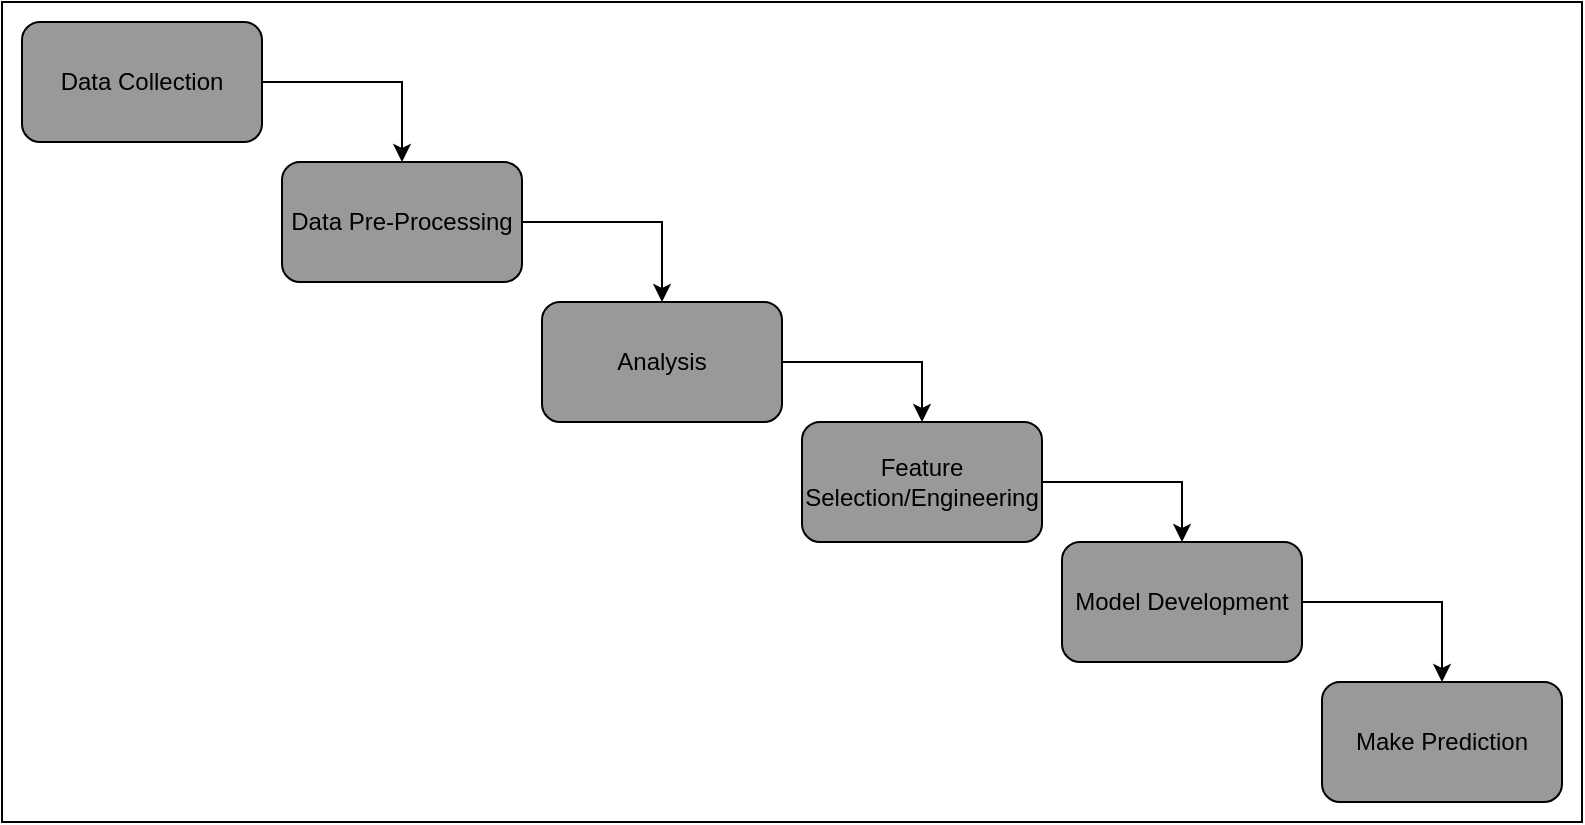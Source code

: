 <mxfile version="21.7.5" type="device">
  <diagram name="Page-1" id="8USbaFoeHHsygMKHQlAr">
    <mxGraphModel dx="1034" dy="557" grid="1" gridSize="10" guides="1" tooltips="1" connect="1" arrows="1" fold="1" page="1" pageScale="1" pageWidth="2336" pageHeight="1654" math="0" shadow="0">
      <root>
        <mxCell id="0" />
        <mxCell id="1" parent="0" />
        <mxCell id="nVkOi9EB_YDQsro8cLmF-12" value="" style="rounded=0;whiteSpace=wrap;html=1;fillColor=#FFFFFF;" vertex="1" parent="1">
          <mxGeometry x="70" y="30" width="790" height="410" as="geometry" />
        </mxCell>
        <mxCell id="nVkOi9EB_YDQsro8cLmF-1" value="Data Collection" style="rounded=1;whiteSpace=wrap;html=1;fillColor=#999999;" vertex="1" parent="1">
          <mxGeometry x="80" y="40" width="120" height="60" as="geometry" />
        </mxCell>
        <mxCell id="nVkOi9EB_YDQsro8cLmF-2" value="Data Pre-Processing" style="rounded=1;whiteSpace=wrap;html=1;fillColor=#999999;" vertex="1" parent="1">
          <mxGeometry x="210" y="110" width="120" height="60" as="geometry" />
        </mxCell>
        <mxCell id="nVkOi9EB_YDQsro8cLmF-3" value="Analysis" style="rounded=1;whiteSpace=wrap;html=1;fillColor=#999999;" vertex="1" parent="1">
          <mxGeometry x="340" y="180" width="120" height="60" as="geometry" />
        </mxCell>
        <mxCell id="nVkOi9EB_YDQsro8cLmF-4" value="Feature Selection/Engineering" style="rounded=1;whiteSpace=wrap;html=1;fillColor=#999999;" vertex="1" parent="1">
          <mxGeometry x="470" y="240" width="120" height="60" as="geometry" />
        </mxCell>
        <mxCell id="nVkOi9EB_YDQsro8cLmF-5" value="Model Development" style="rounded=1;whiteSpace=wrap;html=1;fillColor=#999999;" vertex="1" parent="1">
          <mxGeometry x="600" y="300" width="120" height="60" as="geometry" />
        </mxCell>
        <mxCell id="nVkOi9EB_YDQsro8cLmF-6" value="Make Prediction" style="rounded=1;whiteSpace=wrap;html=1;fillColor=#999999;" vertex="1" parent="1">
          <mxGeometry x="730" y="370" width="120" height="60" as="geometry" />
        </mxCell>
        <mxCell id="nVkOi9EB_YDQsro8cLmF-7" value="" style="endArrow=classic;html=1;rounded=0;exitX=1;exitY=0.5;exitDx=0;exitDy=0;entryX=0.5;entryY=0;entryDx=0;entryDy=0;strokeColor=#000000;" edge="1" parent="1" source="nVkOi9EB_YDQsro8cLmF-1" target="nVkOi9EB_YDQsro8cLmF-2">
          <mxGeometry width="50" height="50" relative="1" as="geometry">
            <mxPoint x="510" y="310" as="sourcePoint" />
            <mxPoint x="560" y="260" as="targetPoint" />
            <Array as="points">
              <mxPoint x="270" y="70" />
            </Array>
          </mxGeometry>
        </mxCell>
        <mxCell id="nVkOi9EB_YDQsro8cLmF-8" value="" style="endArrow=classic;html=1;rounded=0;exitX=1;exitY=0.5;exitDx=0;exitDy=0;entryX=0.5;entryY=0;entryDx=0;entryDy=0;strokeColor=#000000;" edge="1" parent="1" source="nVkOi9EB_YDQsro8cLmF-2" target="nVkOi9EB_YDQsro8cLmF-3">
          <mxGeometry width="50" height="50" relative="1" as="geometry">
            <mxPoint x="510" y="310" as="sourcePoint" />
            <mxPoint x="560" y="260" as="targetPoint" />
            <Array as="points">
              <mxPoint x="400" y="140" />
            </Array>
          </mxGeometry>
        </mxCell>
        <mxCell id="nVkOi9EB_YDQsro8cLmF-9" value="" style="endArrow=classic;html=1;rounded=0;exitX=1;exitY=0.5;exitDx=0;exitDy=0;entryX=0.5;entryY=0;entryDx=0;entryDy=0;strokeColor=#000000;" edge="1" parent="1" source="nVkOi9EB_YDQsro8cLmF-3" target="nVkOi9EB_YDQsro8cLmF-4">
          <mxGeometry width="50" height="50" relative="1" as="geometry">
            <mxPoint x="510" y="310" as="sourcePoint" />
            <mxPoint x="560" y="260" as="targetPoint" />
            <Array as="points">
              <mxPoint x="530" y="210" />
            </Array>
          </mxGeometry>
        </mxCell>
        <mxCell id="nVkOi9EB_YDQsro8cLmF-10" value="" style="endArrow=classic;html=1;rounded=0;exitX=1;exitY=0.5;exitDx=0;exitDy=0;entryX=0.5;entryY=0;entryDx=0;entryDy=0;strokeColor=#000000;" edge="1" parent="1" source="nVkOi9EB_YDQsro8cLmF-4" target="nVkOi9EB_YDQsro8cLmF-5">
          <mxGeometry width="50" height="50" relative="1" as="geometry">
            <mxPoint x="510" y="310" as="sourcePoint" />
            <mxPoint x="560" y="260" as="targetPoint" />
            <Array as="points">
              <mxPoint x="660" y="270" />
            </Array>
          </mxGeometry>
        </mxCell>
        <mxCell id="nVkOi9EB_YDQsro8cLmF-11" value="" style="endArrow=classic;html=1;rounded=0;exitX=1;exitY=0.5;exitDx=0;exitDy=0;entryX=0.5;entryY=0;entryDx=0;entryDy=0;strokeColor=#000000;" edge="1" parent="1" source="nVkOi9EB_YDQsro8cLmF-5" target="nVkOi9EB_YDQsro8cLmF-6">
          <mxGeometry width="50" height="50" relative="1" as="geometry">
            <mxPoint x="510" y="310" as="sourcePoint" />
            <mxPoint x="560" y="260" as="targetPoint" />
            <Array as="points">
              <mxPoint x="790" y="330" />
            </Array>
          </mxGeometry>
        </mxCell>
      </root>
    </mxGraphModel>
  </diagram>
</mxfile>
